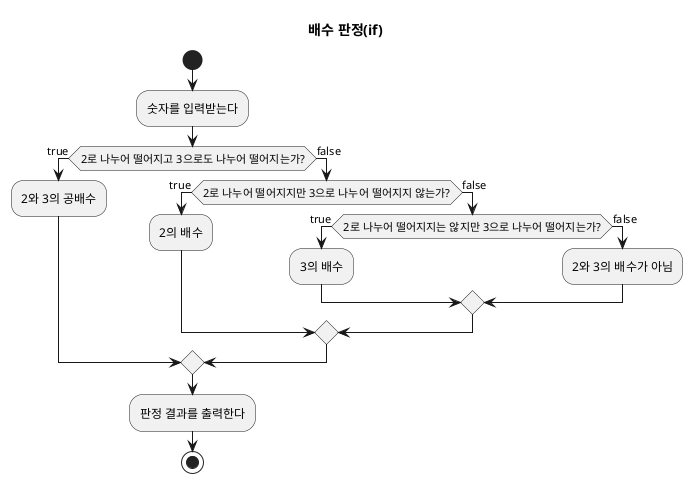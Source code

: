@startuml

title 배수 판정(if)


start

:숫자를 입력받는다; 

if (2로 나누어 떨어지고 3으로도 나누어 떨어지는가?) then (true)
  :2와 3의 공배수;
else (false)
  if (2로 나누어 떨어지지만 3으로 나누어 떨어지지 않는가?) then (true)
    :2의 배수;
  else (false)
    if(2로 나누어 떨어지지는 않지만 3으로 나누어 떨어지는가?) then (true)
      :3의 배수;
    else (false)
      :2와 3의 배수가 아님;
    endif
  endif
endif

:판정 결과를 출력한다;

stop

@enduml
